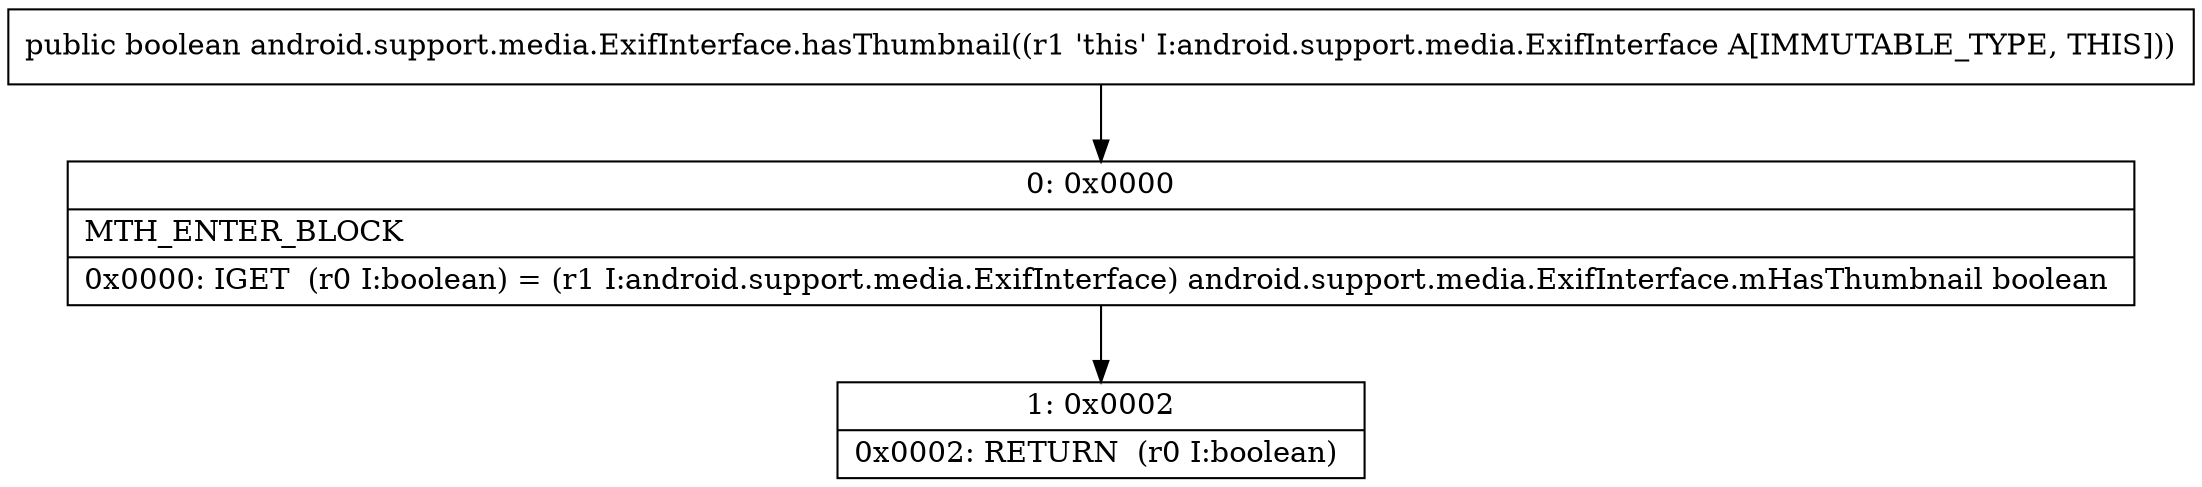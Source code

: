 digraph "CFG forandroid.support.media.ExifInterface.hasThumbnail()Z" {
Node_0 [shape=record,label="{0\:\ 0x0000|MTH_ENTER_BLOCK\l|0x0000: IGET  (r0 I:boolean) = (r1 I:android.support.media.ExifInterface) android.support.media.ExifInterface.mHasThumbnail boolean \l}"];
Node_1 [shape=record,label="{1\:\ 0x0002|0x0002: RETURN  (r0 I:boolean) \l}"];
MethodNode[shape=record,label="{public boolean android.support.media.ExifInterface.hasThumbnail((r1 'this' I:android.support.media.ExifInterface A[IMMUTABLE_TYPE, THIS])) }"];
MethodNode -> Node_0;
Node_0 -> Node_1;
}

